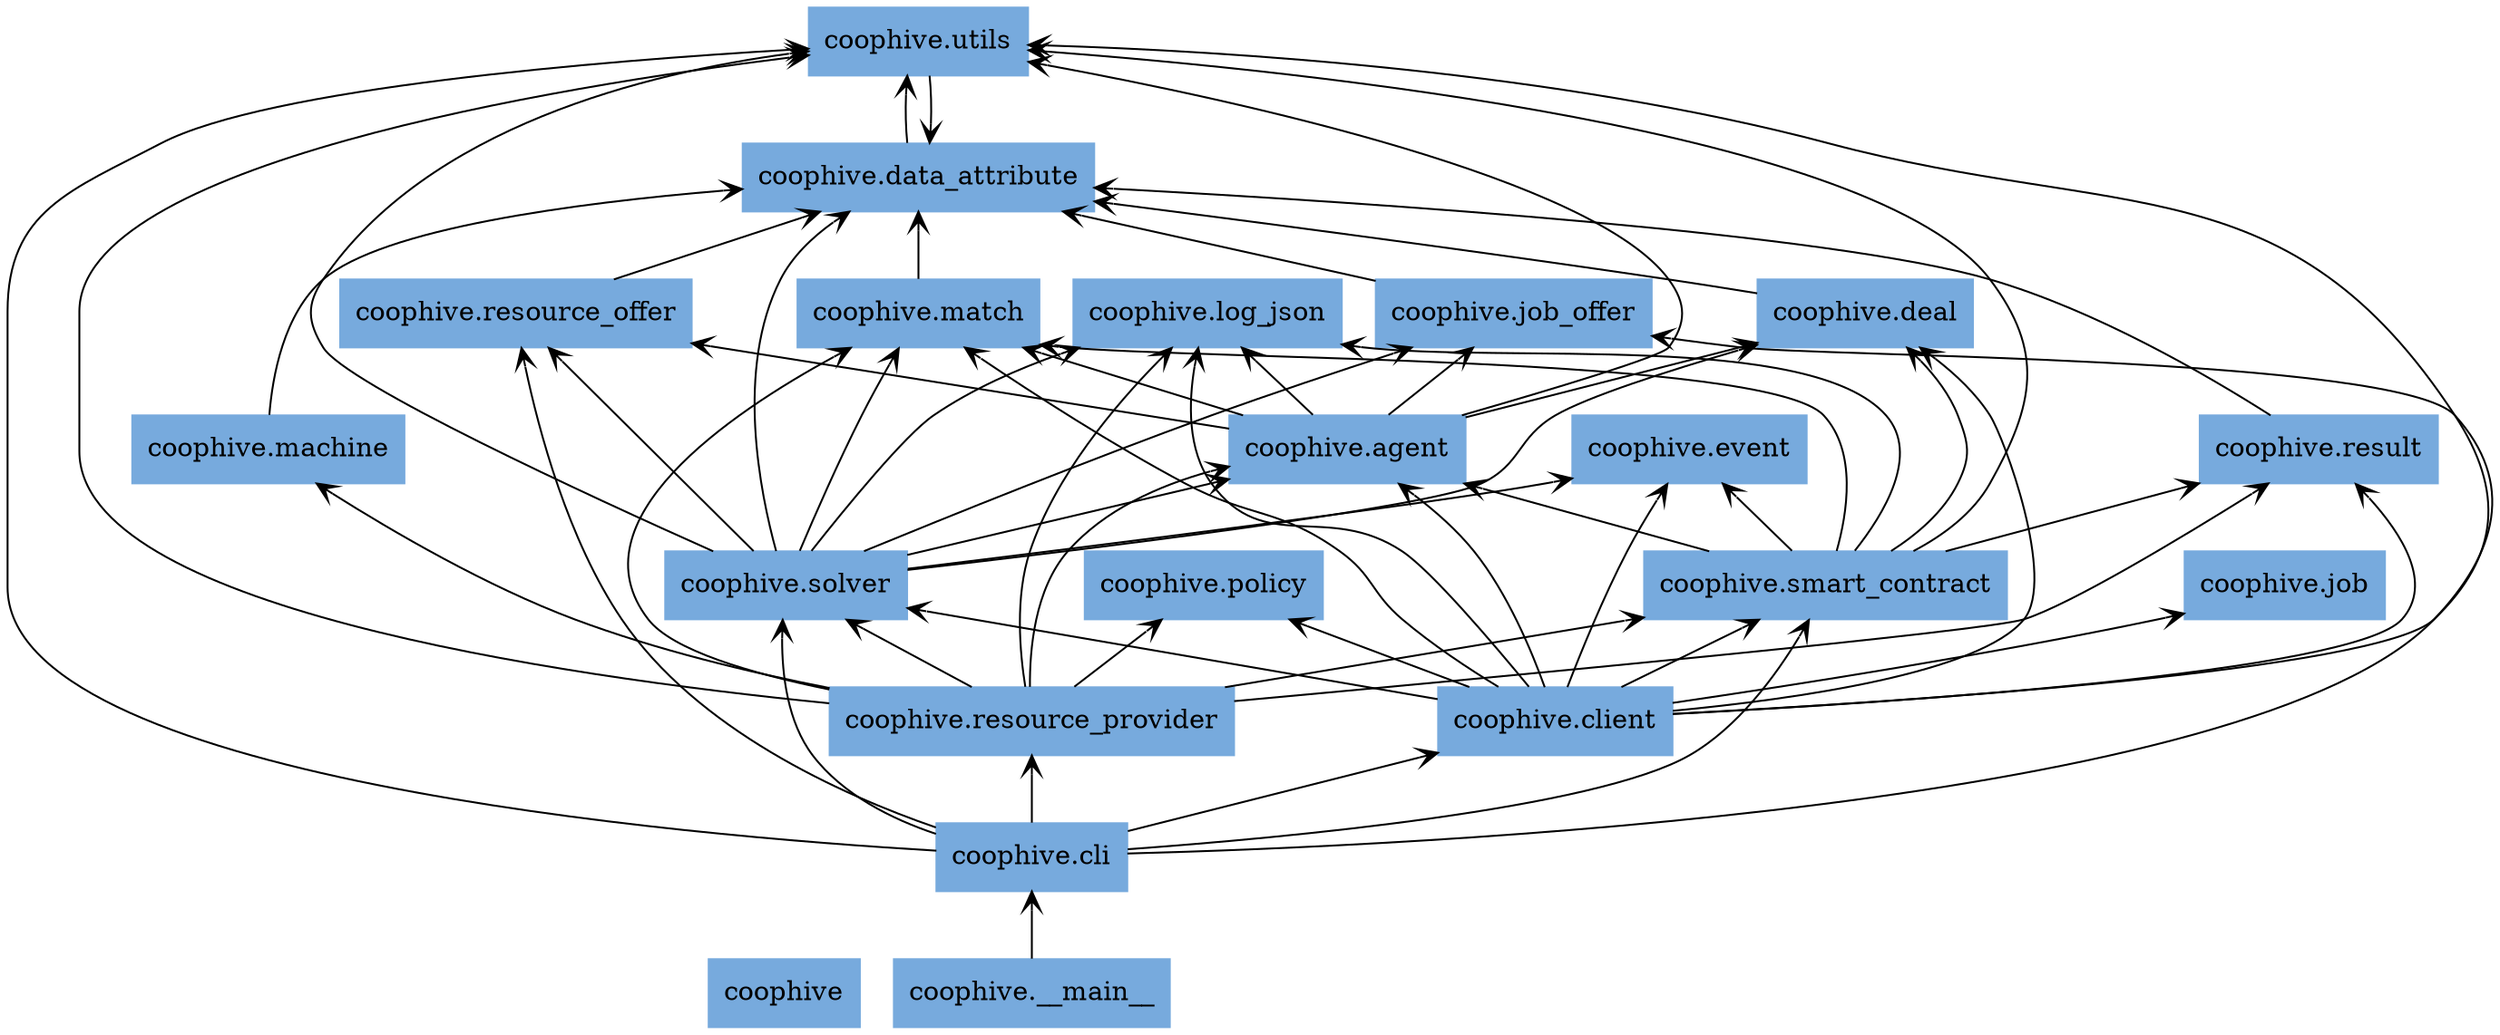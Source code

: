 digraph "packages_coophive" {
rankdir=BT
charset="utf-8"
"coophive" [color="#77AADD", label=<coophive>, shape="box", style="filled"];
"coophive.__main__" [color="#77AADD", label=<coophive.__main__>, shape="box", style="filled"];
"coophive.agent" [color="#77AADD", label=<coophive.agent>, shape="box", style="filled"];
"coophive.cli" [color="#77AADD", label=<coophive.cli>, shape="box", style="filled"];
"coophive.client" [color="#77AADD", label=<coophive.client>, shape="box", style="filled"];
"coophive.data_attribute" [color="#77AADD", label=<coophive.data_attribute>, shape="box", style="filled"];
"coophive.deal" [color="#77AADD", label=<coophive.deal>, shape="box", style="filled"];
"coophive.event" [color="#77AADD", label=<coophive.event>, shape="box", style="filled"];
"coophive.job" [color="#77AADD", label=<coophive.job>, shape="box", style="filled"];
"coophive.job_offer" [color="#77AADD", label=<coophive.job_offer>, shape="box", style="filled"];
"coophive.log_json" [color="#77AADD", label=<coophive.log_json>, shape="box", style="filled"];
"coophive.machine" [color="#77AADD", label=<coophive.machine>, shape="box", style="filled"];
"coophive.match" [color="#77AADD", label=<coophive.match>, shape="box", style="filled"];
"coophive.policy" [color="#77AADD", label=<coophive.policy>, shape="box", style="filled"];
"coophive.resource_offer" [color="#77AADD", label=<coophive.resource_offer>, shape="box", style="filled"];
"coophive.resource_provider" [color="#77AADD", label=<coophive.resource_provider>, shape="box", style="filled"];
"coophive.result" [color="#77AADD", label=<coophive.result>, shape="box", style="filled"];
"coophive.smart_contract" [color="#77AADD", label=<coophive.smart_contract>, shape="box", style="filled"];
"coophive.solver" [color="#77AADD", label=<coophive.solver>, shape="box", style="filled"];
"coophive.utils" [color="#77AADD", label=<coophive.utils>, shape="box", style="filled"];
"coophive.__main__" -> "coophive.cli" [arrowhead="open", arrowtail="none"];
"coophive.agent" -> "coophive.deal" [arrowhead="open", arrowtail="none"];
"coophive.agent" -> "coophive.job_offer" [arrowhead="open", arrowtail="none"];
"coophive.agent" -> "coophive.log_json" [arrowhead="open", arrowtail="none"];
"coophive.agent" -> "coophive.match" [arrowhead="open", arrowtail="none"];
"coophive.agent" -> "coophive.resource_offer" [arrowhead="open", arrowtail="none"];
"coophive.agent" -> "coophive.utils" [arrowhead="open", arrowtail="none"];
"coophive.cli" -> "coophive.client" [arrowhead="open", arrowtail="none"];
"coophive.cli" -> "coophive.job_offer" [arrowhead="open", arrowtail="none"];
"coophive.cli" -> "coophive.resource_offer" [arrowhead="open", arrowtail="none"];
"coophive.cli" -> "coophive.resource_provider" [arrowhead="open", arrowtail="none"];
"coophive.cli" -> "coophive.smart_contract" [arrowhead="open", arrowtail="none"];
"coophive.cli" -> "coophive.solver" [arrowhead="open", arrowtail="none"];
"coophive.cli" -> "coophive.utils" [arrowhead="open", arrowtail="none"];
"coophive.client" -> "coophive.agent" [arrowhead="open", arrowtail="none"];
"coophive.client" -> "coophive.deal" [arrowhead="open", arrowtail="none"];
"coophive.client" -> "coophive.event" [arrowhead="open", arrowtail="none"];
"coophive.client" -> "coophive.job" [arrowhead="open", arrowtail="none"];
"coophive.client" -> "coophive.log_json" [arrowhead="open", arrowtail="none"];
"coophive.client" -> "coophive.match" [arrowhead="open", arrowtail="none"];
"coophive.client" -> "coophive.policy" [arrowhead="open", arrowtail="none"];
"coophive.client" -> "coophive.result" [arrowhead="open", arrowtail="none"];
"coophive.client" -> "coophive.smart_contract" [arrowhead="open", arrowtail="none"];
"coophive.client" -> "coophive.solver" [arrowhead="open", arrowtail="none"];
"coophive.client" -> "coophive.utils" [arrowhead="open", arrowtail="none"];
"coophive.data_attribute" -> "coophive.utils" [arrowhead="open", arrowtail="none"];
"coophive.deal" -> "coophive.data_attribute" [arrowhead="open", arrowtail="none"];
"coophive.job_offer" -> "coophive.data_attribute" [arrowhead="open", arrowtail="none"];
"coophive.machine" -> "coophive.data_attribute" [arrowhead="open", arrowtail="none"];
"coophive.match" -> "coophive.data_attribute" [arrowhead="open", arrowtail="none"];
"coophive.resource_offer" -> "coophive.data_attribute" [arrowhead="open", arrowtail="none"];
"coophive.resource_provider" -> "coophive.agent" [arrowhead="open", arrowtail="none"];
"coophive.resource_provider" -> "coophive.log_json" [arrowhead="open", arrowtail="none"];
"coophive.resource_provider" -> "coophive.machine" [arrowhead="open", arrowtail="none"];
"coophive.resource_provider" -> "coophive.match" [arrowhead="open", arrowtail="none"];
"coophive.resource_provider" -> "coophive.policy" [arrowhead="open", arrowtail="none"];
"coophive.resource_provider" -> "coophive.result" [arrowhead="open", arrowtail="none"];
"coophive.resource_provider" -> "coophive.smart_contract" [arrowhead="open", arrowtail="none"];
"coophive.resource_provider" -> "coophive.solver" [arrowhead="open", arrowtail="none"];
"coophive.resource_provider" -> "coophive.utils" [arrowhead="open", arrowtail="none"];
"coophive.result" -> "coophive.data_attribute" [arrowhead="open", arrowtail="none"];
"coophive.smart_contract" -> "coophive.agent" [arrowhead="open", arrowtail="none"];
"coophive.smart_contract" -> "coophive.deal" [arrowhead="open", arrowtail="none"];
"coophive.smart_contract" -> "coophive.event" [arrowhead="open", arrowtail="none"];
"coophive.smart_contract" -> "coophive.log_json" [arrowhead="open", arrowtail="none"];
"coophive.smart_contract" -> "coophive.match" [arrowhead="open", arrowtail="none"];
"coophive.smart_contract" -> "coophive.result" [arrowhead="open", arrowtail="none"];
"coophive.smart_contract" -> "coophive.utils" [arrowhead="open", arrowtail="none"];
"coophive.solver" -> "coophive.agent" [arrowhead="open", arrowtail="none"];
"coophive.solver" -> "coophive.data_attribute" [arrowhead="open", arrowtail="none"];
"coophive.solver" -> "coophive.deal" [arrowhead="open", arrowtail="none"];
"coophive.solver" -> "coophive.event" [arrowhead="open", arrowtail="none"];
"coophive.solver" -> "coophive.job_offer" [arrowhead="open", arrowtail="none"];
"coophive.solver" -> "coophive.log_json" [arrowhead="open", arrowtail="none"];
"coophive.solver" -> "coophive.match" [arrowhead="open", arrowtail="none"];
"coophive.solver" -> "coophive.resource_offer" [arrowhead="open", arrowtail="none"];
"coophive.solver" -> "coophive.utils" [arrowhead="open", arrowtail="none"];
"coophive.utils" -> "coophive.data_attribute" [arrowhead="open", arrowtail="none"];
}
